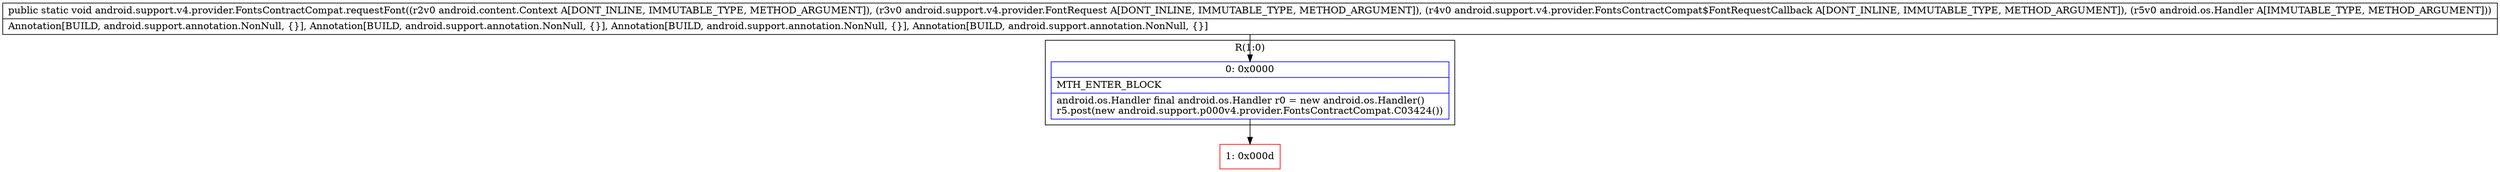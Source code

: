 digraph "CFG forandroid.support.v4.provider.FontsContractCompat.requestFont(Landroid\/content\/Context;Landroid\/support\/v4\/provider\/FontRequest;Landroid\/support\/v4\/provider\/FontsContractCompat$FontRequestCallback;Landroid\/os\/Handler;)V" {
subgraph cluster_Region_1288853520 {
label = "R(1:0)";
node [shape=record,color=blue];
Node_0 [shape=record,label="{0\:\ 0x0000|MTH_ENTER_BLOCK\l|android.os.Handler final android.os.Handler r0 = new android.os.Handler()\lr5.post(new android.support.p000v4.provider.FontsContractCompat.C03424())\l}"];
}
Node_1 [shape=record,color=red,label="{1\:\ 0x000d}"];
MethodNode[shape=record,label="{public static void android.support.v4.provider.FontsContractCompat.requestFont((r2v0 android.content.Context A[DONT_INLINE, IMMUTABLE_TYPE, METHOD_ARGUMENT]), (r3v0 android.support.v4.provider.FontRequest A[DONT_INLINE, IMMUTABLE_TYPE, METHOD_ARGUMENT]), (r4v0 android.support.v4.provider.FontsContractCompat$FontRequestCallback A[DONT_INLINE, IMMUTABLE_TYPE, METHOD_ARGUMENT]), (r5v0 android.os.Handler A[IMMUTABLE_TYPE, METHOD_ARGUMENT]))  | Annotation[BUILD, android.support.annotation.NonNull, \{\}], Annotation[BUILD, android.support.annotation.NonNull, \{\}], Annotation[BUILD, android.support.annotation.NonNull, \{\}], Annotation[BUILD, android.support.annotation.NonNull, \{\}]\l}"];
MethodNode -> Node_0;
Node_0 -> Node_1;
}

